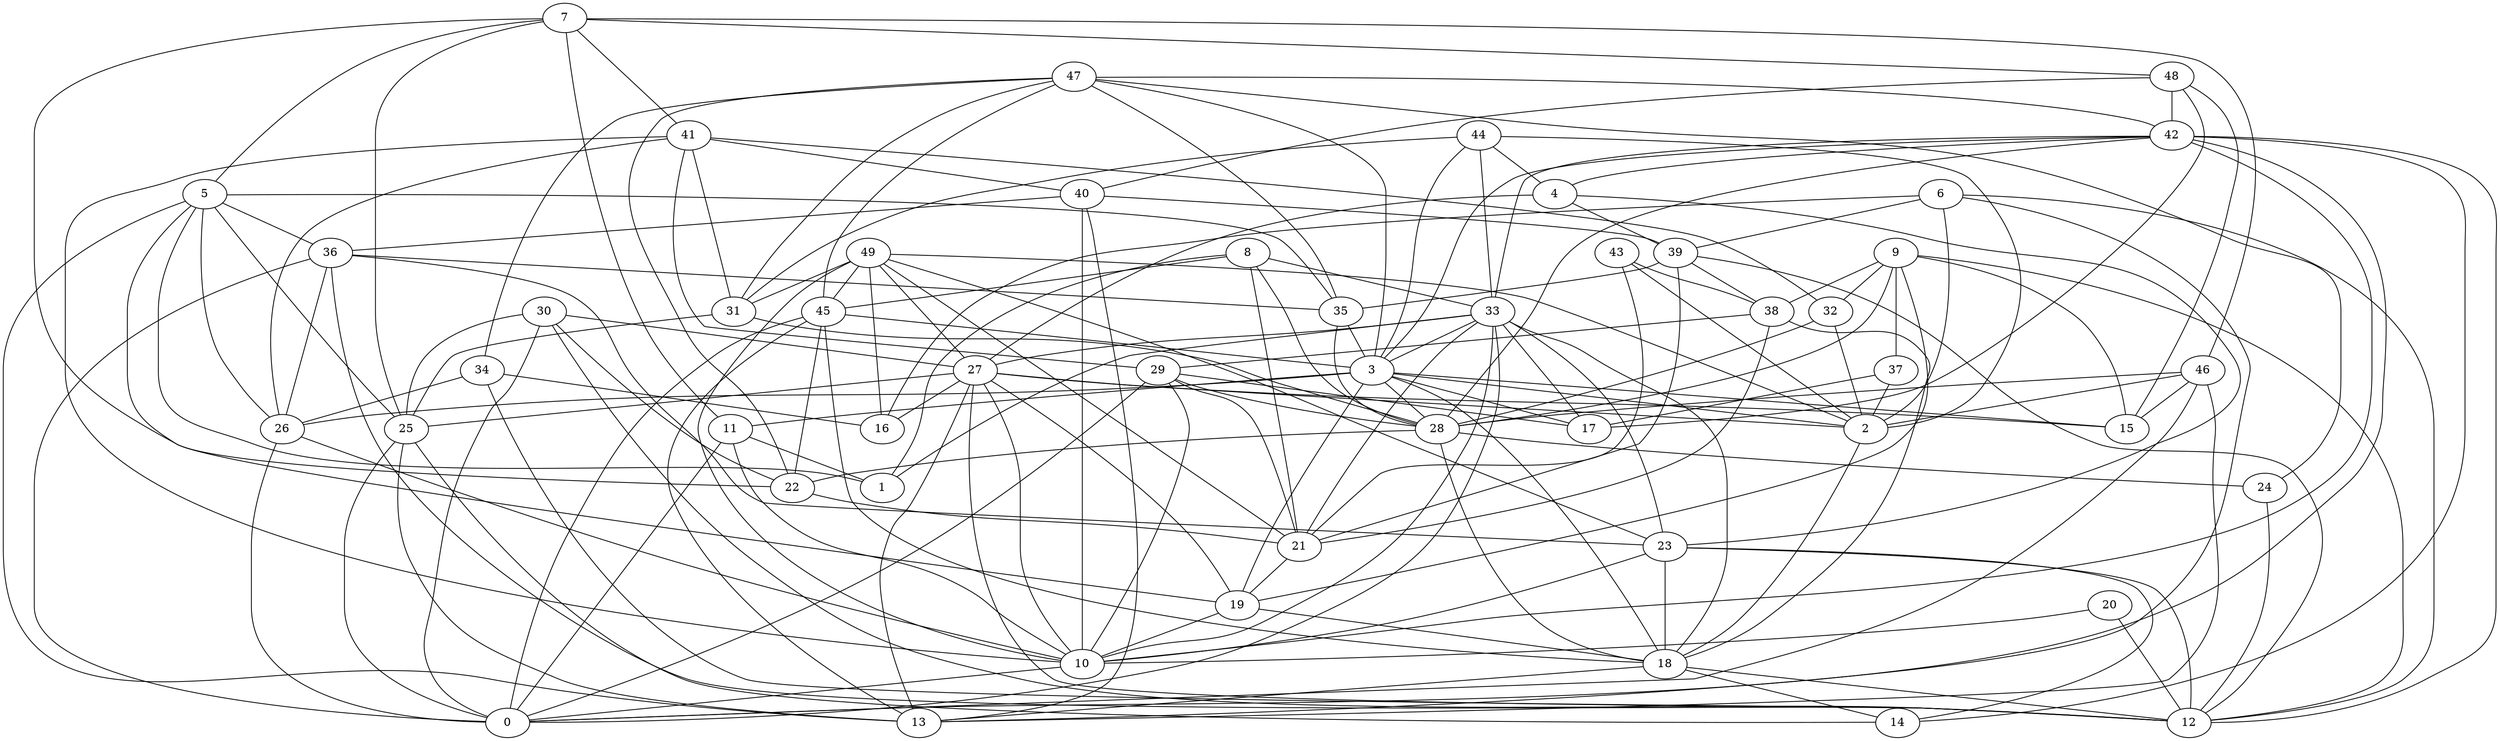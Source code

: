 digraph GG_graph {

subgraph G_graph {
edge [color = black]
"48" -> "17" [dir = none]
"48" -> "15" [dir = none]
"24" -> "12" [dir = none]
"31" -> "25" [dir = none]
"31" -> "28" [dir = none]
"46" -> "0" [dir = none]
"46" -> "2" [dir = none]
"8" -> "1" [dir = none]
"8" -> "28" [dir = none]
"37" -> "2" [dir = none]
"18" -> "12" [dir = none]
"18" -> "14" [dir = none]
"33" -> "10" [dir = none]
"33" -> "0" [dir = none]
"33" -> "21" [dir = none]
"33" -> "3" [dir = none]
"33" -> "1" [dir = none]
"33" -> "23" [dir = none]
"33" -> "27" [dir = none]
"33" -> "17" [dir = none]
"30" -> "22" [dir = none]
"30" -> "12" [dir = none]
"45" -> "18" [dir = none]
"45" -> "13" [dir = none]
"6" -> "39" [dir = none]
"6" -> "2" [dir = none]
"3" -> "2" [dir = none]
"3" -> "17" [dir = none]
"3" -> "28" [dir = none]
"3" -> "11" [dir = none]
"11" -> "1" [dir = none]
"39" -> "38" [dir = none]
"39" -> "21" [dir = none]
"20" -> "12" [dir = none]
"20" -> "10" [dir = none]
"38" -> "21" [dir = none]
"4" -> "27" [dir = none]
"4" -> "39" [dir = none]
"43" -> "21" [dir = none]
"43" -> "38" [dir = none]
"7" -> "22" [dir = none]
"7" -> "46" [dir = none]
"10" -> "0" [dir = none]
"35" -> "3" [dir = none]
"35" -> "28" [dir = none]
"27" -> "15" [dir = none]
"27" -> "12" [dir = none]
"27" -> "16" [dir = none]
"27" -> "25" [dir = none]
"27" -> "2" [dir = none]
"27" -> "19" [dir = none]
"29" -> "21" [dir = none]
"29" -> "28" [dir = none]
"41" -> "31" [dir = none]
"41" -> "26" [dir = none]
"41" -> "29" [dir = none]
"41" -> "32" [dir = none]
"28" -> "24" [dir = none]
"28" -> "18" [dir = none]
"28" -> "22" [dir = none]
"22" -> "21" [dir = none]
"36" -> "35" [dir = none]
"36" -> "12" [dir = none]
"40" -> "39" [dir = none]
"40" -> "10" [dir = none]
"9" -> "32" [dir = none]
"9" -> "37" [dir = none]
"9" -> "19" [dir = none]
"9" -> "12" [dir = none]
"9" -> "38" [dir = none]
"9" -> "28" [dir = none]
"9" -> "15" [dir = none]
"21" -> "19" [dir = none]
"23" -> "10" [dir = none]
"5" -> "1" [dir = none]
"5" -> "13" [dir = none]
"5" -> "35" [dir = none]
"5" -> "26" [dir = none]
"32" -> "2" [dir = none]
"26" -> "0" [dir = none]
"19" -> "18" [dir = none]
"47" -> "22" [dir = none]
"47" -> "42" [dir = none]
"42" -> "14" [dir = none]
"42" -> "3" [dir = none]
"42" -> "28" [dir = none]
"49" -> "16" [dir = none]
"49" -> "2" [dir = none]
"49" -> "27" [dir = none]
"25" -> "14" [dir = none]
"25" -> "0" [dir = none]
"25" -> "13" [dir = none]
"44" -> "3" [dir = none]
"44" -> "4" [dir = none]
"44" -> "33" [dir = none]
"44" -> "31" [dir = none]
"34" -> "12" [dir = none]
"34" -> "16" [dir = none]
"29" -> "10" [dir = none]
"26" -> "10" [dir = none]
"5" -> "19" [dir = none]
"8" -> "45" [dir = none]
"42" -> "4" [dir = none]
"23" -> "18" [dir = none]
"29" -> "0" [dir = none]
"49" -> "31" [dir = none]
"7" -> "41" [dir = none]
"42" -> "33" [dir = none]
"19" -> "10" [dir = none]
"42" -> "12" [dir = none]
"7" -> "5" [dir = none]
"6" -> "16" [dir = none]
"33" -> "18" [dir = none]
"46" -> "13" [dir = none]
"49" -> "21" [dir = none]
"47" -> "24" [dir = none]
"8" -> "33" [dir = none]
"41" -> "40" [dir = none]
"43" -> "2" [dir = none]
"11" -> "10" [dir = none]
"5" -> "36" [dir = none]
"36" -> "23" [dir = none]
"5" -> "25" [dir = none]
"23" -> "14" [dir = none]
"38" -> "18" [dir = none]
"48" -> "40" [dir = none]
"29" -> "17" [dir = none]
"45" -> "0" [dir = none]
"30" -> "25" [dir = none]
"37" -> "17" [dir = none]
"47" -> "45" [dir = none]
"38" -> "29" [dir = none]
"11" -> "0" [dir = none]
"6" -> "13" [dir = none]
"45" -> "3" [dir = none]
"27" -> "10" [dir = none]
"42" -> "0" [dir = none]
"48" -> "42" [dir = none]
"39" -> "12" [dir = none]
"30" -> "0" [dir = none]
"47" -> "34" [dir = none]
"34" -> "26" [dir = none]
"4" -> "23" [dir = none]
"8" -> "21" [dir = none]
"41" -> "10" [dir = none]
"6" -> "12" [dir = none]
"30" -> "27" [dir = none]
"3" -> "26" [dir = none]
"7" -> "11" [dir = none]
"27" -> "13" [dir = none]
"18" -> "13" [dir = none]
"40" -> "13" [dir = none]
"7" -> "48" [dir = none]
"49" -> "45" [dir = none]
"36" -> "0" [dir = none]
"49" -> "23" [dir = none]
"3" -> "18" [dir = none]
"23" -> "12" [dir = none]
"42" -> "10" [dir = none]
"47" -> "31" [dir = none]
"49" -> "10" [dir = none]
"44" -> "2" [dir = none]
"46" -> "28" [dir = none]
"7" -> "25" [dir = none]
"47" -> "35" [dir = none]
"3" -> "15" [dir = none]
"40" -> "36" [dir = none]
"47" -> "3" [dir = none]
"3" -> "19" [dir = none]
"36" -> "26" [dir = none]
"46" -> "15" [dir = none]
"39" -> "35" [dir = none]
"32" -> "28" [dir = none]
"2" -> "18" [dir = none]
"45" -> "22" [dir = none]
}

}
